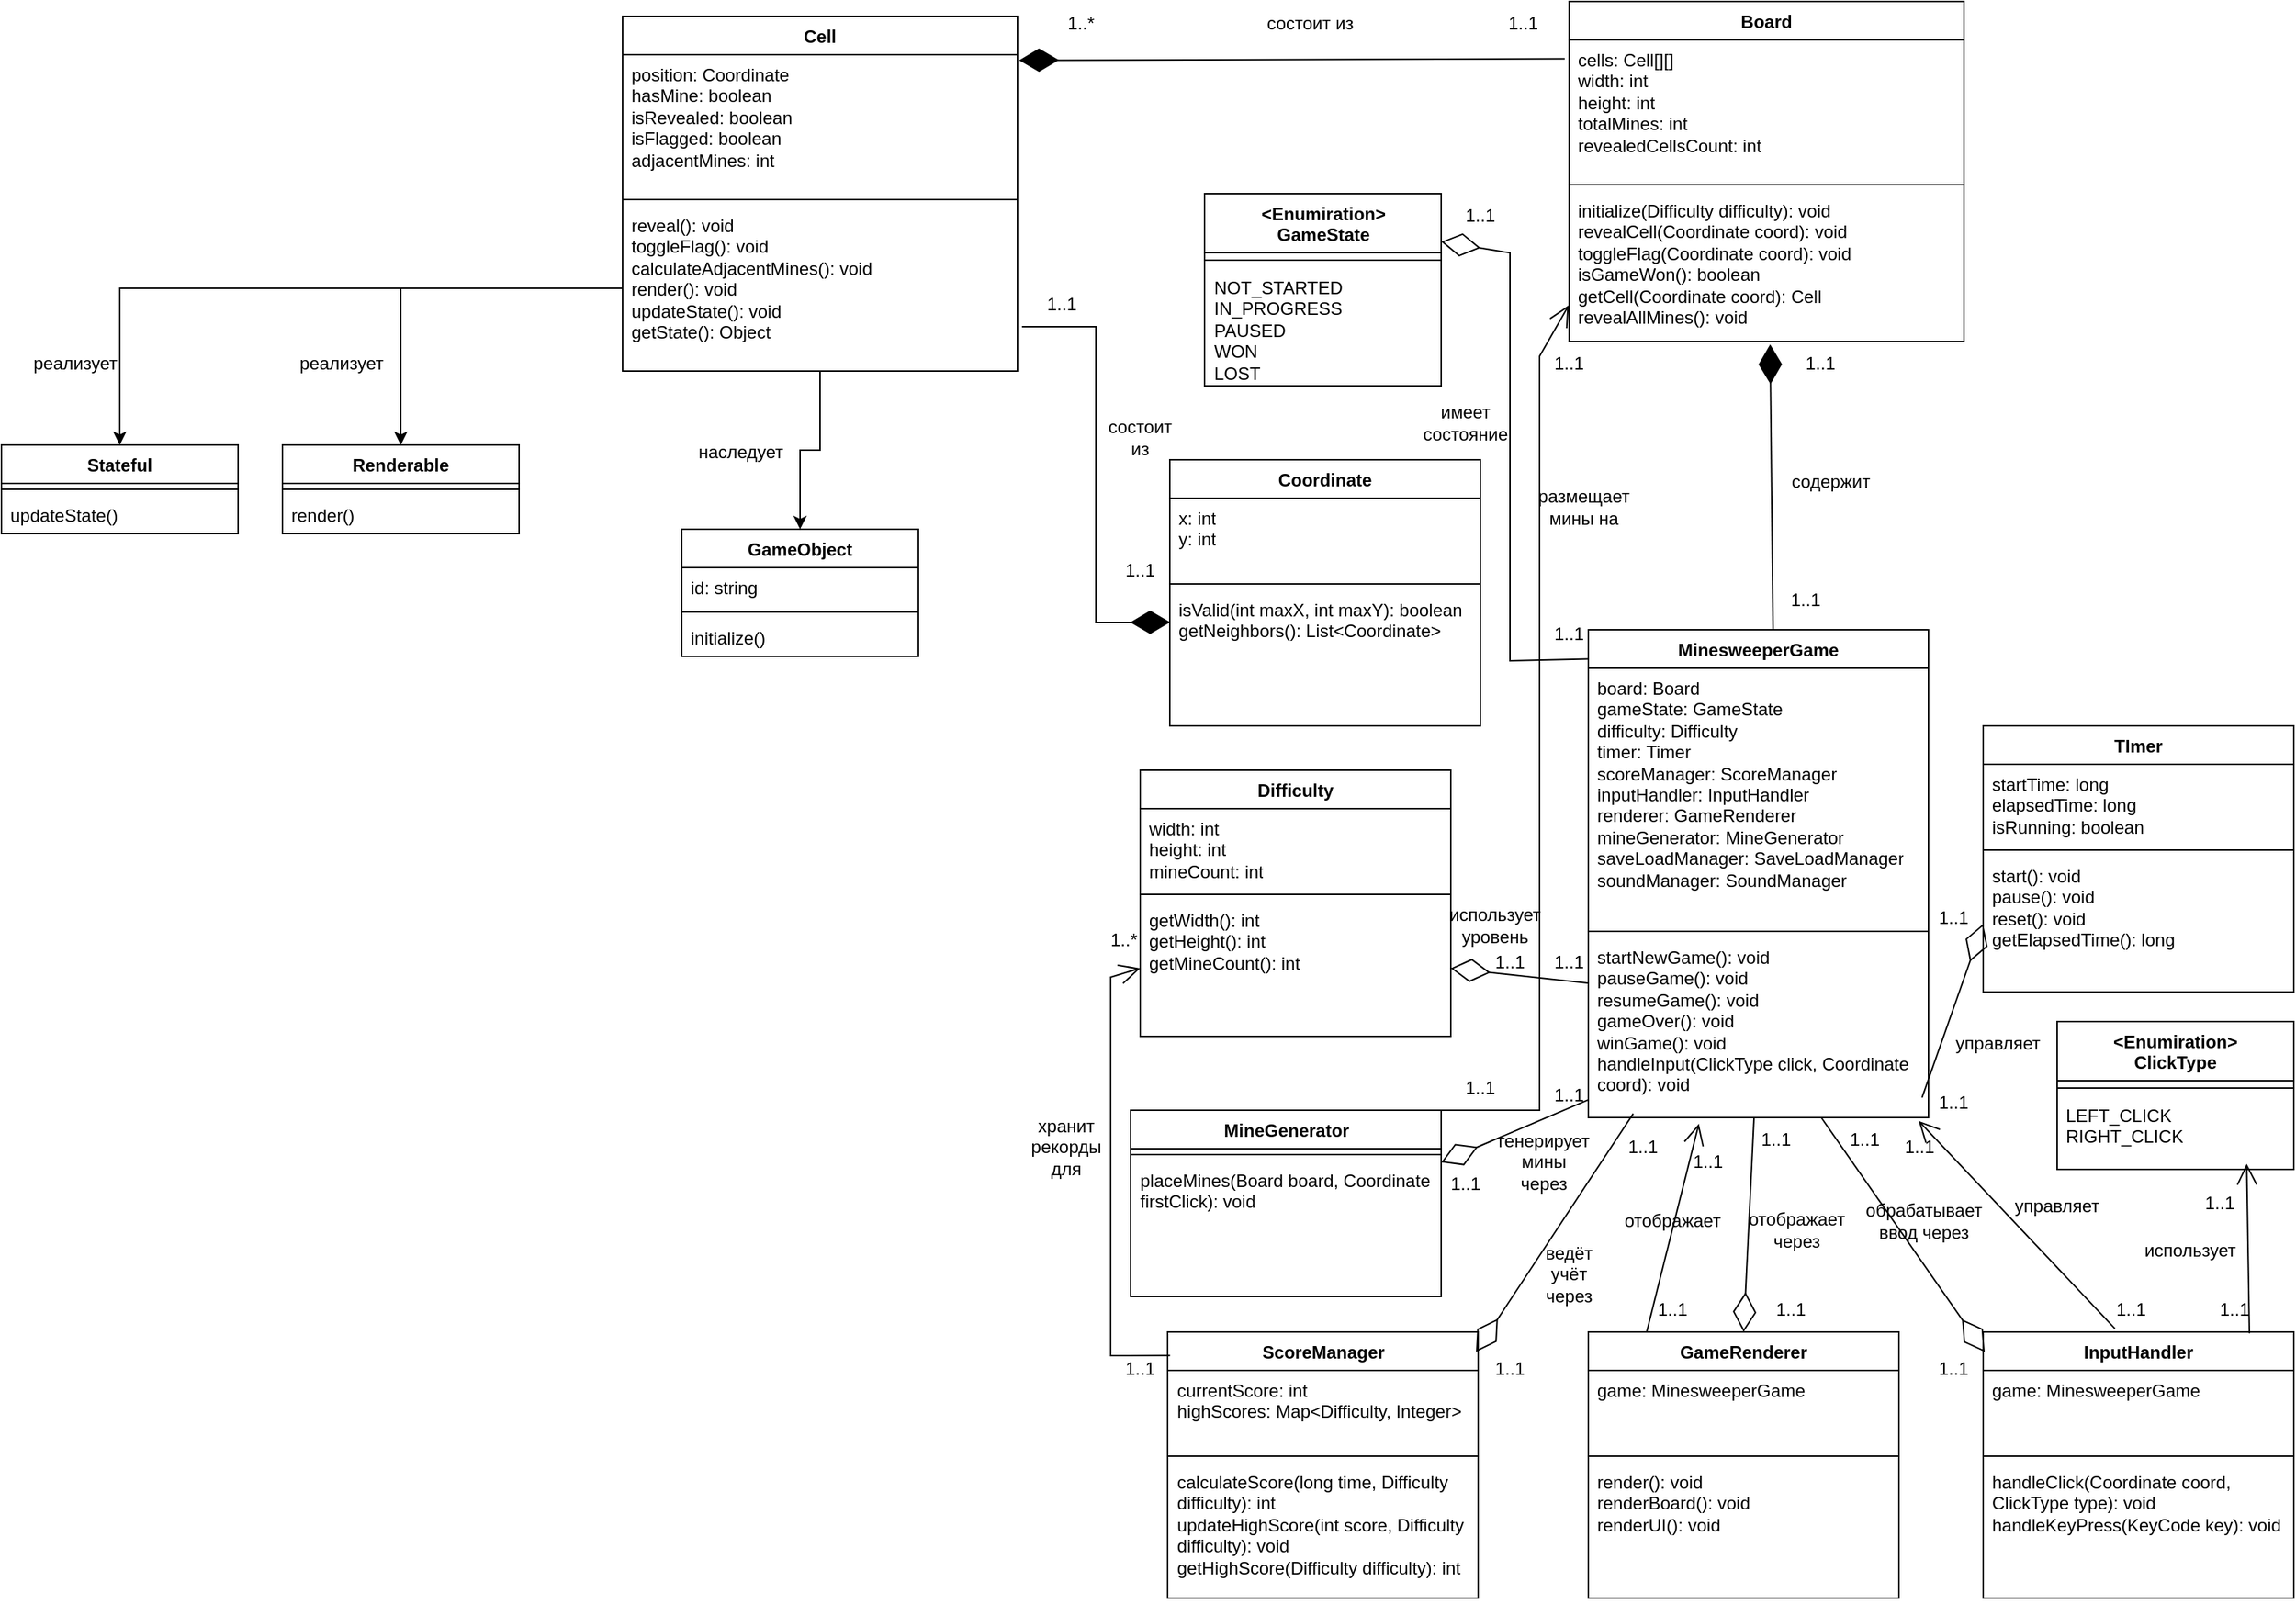 <mxfile version="28.2.7">
  <diagram id="COHPANtNdlDn_vuqjENO" name="Страница — 2">
    <mxGraphModel dx="1778" dy="1763" grid="1" gridSize="10" guides="1" tooltips="1" connect="1" arrows="1" fold="1" page="1" pageScale="1" pageWidth="827" pageHeight="1169" math="0" shadow="0">
      <root>
        <mxCell id="0" />
        <mxCell id="1" parent="0" />
        <mxCell id="9CV6OLS0KIFlwvHERPuS-5" value="MinesweeperGame" style="swimlane;fontStyle=1;align=center;verticalAlign=top;childLayout=stackLayout;horizontal=1;startSize=26;horizontalStack=0;resizeParent=1;resizeParentMax=0;resizeLast=0;collapsible=1;marginBottom=0;whiteSpace=wrap;html=1;" parent="1" vertex="1">
          <mxGeometry x="333" y="445" width="230" height="330" as="geometry" />
        </mxCell>
        <mxCell id="9CV6OLS0KIFlwvHERPuS-6" value="&lt;div&gt;board: Board&lt;/div&gt;&lt;div&gt;gameState: GameState&lt;/div&gt;&lt;div&gt;difficulty: Difficulty&lt;/div&gt;&lt;div&gt;timer: Timer&lt;/div&gt;&lt;div&gt;scoreManager: ScoreManager&lt;/div&gt;&lt;div&gt;&lt;span style=&quot;background-color: transparent; color: light-dark(rgb(0, 0, 0), rgb(255, 255, 255));&quot;&gt;inputHandler: InputHandler&lt;/span&gt;&lt;/div&gt;&lt;div&gt;renderer: GameRenderer&lt;/div&gt;&lt;div&gt;mineGenerator: MineGenerator&lt;/div&gt;&lt;div&gt;saveLoadManager: SaveLoadManager&lt;/div&gt;&lt;div&gt;soundManager: SoundManager&lt;br&gt;&lt;/div&gt;" style="text;strokeColor=none;fillColor=none;align=left;verticalAlign=top;spacingLeft=4;spacingRight=4;overflow=hidden;rotatable=0;points=[[0,0.5],[1,0.5]];portConstraint=eastwest;whiteSpace=wrap;html=1;" parent="9CV6OLS0KIFlwvHERPuS-5" vertex="1">
          <mxGeometry y="26" width="230" height="174" as="geometry" />
        </mxCell>
        <mxCell id="9CV6OLS0KIFlwvHERPuS-7" value="" style="line;strokeWidth=1;fillColor=none;align=left;verticalAlign=middle;spacingTop=-1;spacingLeft=3;spacingRight=3;rotatable=0;labelPosition=right;points=[];portConstraint=eastwest;strokeColor=inherit;" parent="9CV6OLS0KIFlwvHERPuS-5" vertex="1">
          <mxGeometry y="200" width="230" height="8" as="geometry" />
        </mxCell>
        <mxCell id="9CV6OLS0KIFlwvHERPuS-8" value="&lt;div&gt;startNewGame(): void&lt;/div&gt;&lt;div&gt;pauseGame(): void&lt;/div&gt;&lt;div&gt;resumeGame(): void&lt;/div&gt;&lt;div&gt;gameOver(): void&lt;/div&gt;&lt;div&gt;winGame(): void&lt;/div&gt;&lt;div&gt;handleInput(ClickType click, Coordinate coord): void&lt;/div&gt;" style="text;strokeColor=none;fillColor=none;align=left;verticalAlign=top;spacingLeft=4;spacingRight=4;overflow=hidden;rotatable=0;points=[[0,0.5],[1,0.5]];portConstraint=eastwest;whiteSpace=wrap;html=1;" parent="9CV6OLS0KIFlwvHERPuS-5" vertex="1">
          <mxGeometry y="208" width="230" height="122" as="geometry" />
        </mxCell>
        <mxCell id="9CV6OLS0KIFlwvHERPuS-13" value="Board" style="swimlane;fontStyle=1;align=center;verticalAlign=top;childLayout=stackLayout;horizontal=1;startSize=26;horizontalStack=0;resizeParent=1;resizeParentMax=0;resizeLast=0;collapsible=1;marginBottom=0;whiteSpace=wrap;html=1;" parent="1" vertex="1">
          <mxGeometry x="320" y="20" width="267" height="230" as="geometry" />
        </mxCell>
        <mxCell id="9CV6OLS0KIFlwvHERPuS-14" value="&lt;div&gt;&lt;div&gt;cells: Cell[][]&lt;/div&gt;&lt;div&gt;width: int&lt;/div&gt;&lt;div&gt;height: int&lt;/div&gt;&lt;div&gt;totalMines: int&lt;/div&gt;&lt;div&gt;revealedCellsCount: int&lt;/div&gt;&lt;/div&gt;" style="text;strokeColor=none;fillColor=none;align=left;verticalAlign=top;spacingLeft=4;spacingRight=4;overflow=hidden;rotatable=0;points=[[0,0.5],[1,0.5]];portConstraint=eastwest;whiteSpace=wrap;html=1;" parent="9CV6OLS0KIFlwvHERPuS-13" vertex="1">
          <mxGeometry y="26" width="267" height="94" as="geometry" />
        </mxCell>
        <mxCell id="9CV6OLS0KIFlwvHERPuS-15" value="" style="line;strokeWidth=1;fillColor=none;align=left;verticalAlign=middle;spacingTop=-1;spacingLeft=3;spacingRight=3;rotatable=0;labelPosition=right;points=[];portConstraint=eastwest;strokeColor=inherit;" parent="9CV6OLS0KIFlwvHERPuS-13" vertex="1">
          <mxGeometry y="120" width="267" height="8" as="geometry" />
        </mxCell>
        <mxCell id="9CV6OLS0KIFlwvHERPuS-16" value="&lt;div&gt;initialize(Difficulty difficulty): void&lt;/div&gt;&lt;div&gt;revealCell(Coordinate coord): void&lt;/div&gt;&lt;div&gt;toggleFlag(Coordinate coord): void&lt;/div&gt;&lt;div&gt;isGameWon(): boolean&lt;/div&gt;&lt;div&gt;getCell(Coordinate coord): Cell&lt;/div&gt;&lt;div&gt;revealAllMines(): void&lt;/div&gt;" style="text;strokeColor=none;fillColor=none;align=left;verticalAlign=top;spacingLeft=4;spacingRight=4;overflow=hidden;rotatable=0;points=[[0,0.5],[1,0.5]];portConstraint=eastwest;whiteSpace=wrap;html=1;" parent="9CV6OLS0KIFlwvHERPuS-13" vertex="1">
          <mxGeometry y="128" width="267" height="102" as="geometry" />
        </mxCell>
        <mxCell id="GqcTUa_5dcUlX0jAunxQ-15" style="edgeStyle=orthogonalEdgeStyle;rounded=0;orthogonalLoop=1;jettySize=auto;html=1;entryX=0.5;entryY=0;entryDx=0;entryDy=0;" edge="1" parent="1" source="9CV6OLS0KIFlwvHERPuS-17" target="9CV6OLS0KIFlwvHERPuS-53">
          <mxGeometry relative="1" as="geometry" />
        </mxCell>
        <mxCell id="9CV6OLS0KIFlwvHERPuS-17" value="Cell" style="swimlane;fontStyle=1;align=center;verticalAlign=top;childLayout=stackLayout;horizontal=1;startSize=26;horizontalStack=0;resizeParent=1;resizeParentMax=0;resizeLast=0;collapsible=1;marginBottom=0;whiteSpace=wrap;html=1;" parent="1" vertex="1">
          <mxGeometry x="-320" y="30" width="267" height="240" as="geometry" />
        </mxCell>
        <mxCell id="9CV6OLS0KIFlwvHERPuS-18" value="&lt;div&gt;position: Coordinate&lt;/div&gt;&lt;div&gt;hasMine: boolean&lt;/div&gt;&lt;div&gt;isRevealed: boolean&lt;/div&gt;&lt;div&gt;isFlagged: boolean&lt;/div&gt;&lt;div&gt;adjacentMines: int&lt;/div&gt;" style="text;strokeColor=none;fillColor=none;align=left;verticalAlign=top;spacingLeft=4;spacingRight=4;overflow=hidden;rotatable=0;points=[[0,0.5],[1,0.5]];portConstraint=eastwest;whiteSpace=wrap;html=1;" parent="9CV6OLS0KIFlwvHERPuS-17" vertex="1">
          <mxGeometry y="26" width="267" height="94" as="geometry" />
        </mxCell>
        <mxCell id="9CV6OLS0KIFlwvHERPuS-19" value="" style="line;strokeWidth=1;fillColor=none;align=left;verticalAlign=middle;spacingTop=-1;spacingLeft=3;spacingRight=3;rotatable=0;labelPosition=right;points=[];portConstraint=eastwest;strokeColor=inherit;" parent="9CV6OLS0KIFlwvHERPuS-17" vertex="1">
          <mxGeometry y="120" width="267" height="8" as="geometry" />
        </mxCell>
        <mxCell id="9CV6OLS0KIFlwvHERPuS-20" value="&lt;div&gt;reveal(): void&lt;/div&gt;&lt;div&gt;toggleFlag(): void&lt;/div&gt;&lt;div&gt;calculateAdjacentMines(): void&lt;/div&gt;&lt;div&gt;render(): void&lt;/div&gt;&lt;div&gt;updateState(): void&lt;/div&gt;&lt;div&gt;getState(): Object&lt;/div&gt;" style="text;strokeColor=none;fillColor=none;align=left;verticalAlign=top;spacingLeft=4;spacingRight=4;overflow=hidden;rotatable=0;points=[[0,0.5],[1,0.5]];portConstraint=eastwest;whiteSpace=wrap;html=1;" parent="9CV6OLS0KIFlwvHERPuS-17" vertex="1">
          <mxGeometry y="128" width="267" height="112" as="geometry" />
        </mxCell>
        <mxCell id="9CV6OLS0KIFlwvHERPuS-21" value="Coordinate" style="swimlane;fontStyle=1;align=center;verticalAlign=top;childLayout=stackLayout;horizontal=1;startSize=26;horizontalStack=0;resizeParent=1;resizeParentMax=0;resizeLast=0;collapsible=1;marginBottom=0;whiteSpace=wrap;html=1;" parent="1" vertex="1">
          <mxGeometry x="50" y="330" width="210" height="180" as="geometry" />
        </mxCell>
        <mxCell id="9CV6OLS0KIFlwvHERPuS-22" value="&lt;div&gt;x: int&lt;/div&gt;&lt;div&gt;y: int&lt;/div&gt;" style="text;strokeColor=none;fillColor=none;align=left;verticalAlign=top;spacingLeft=4;spacingRight=4;overflow=hidden;rotatable=0;points=[[0,0.5],[1,0.5]];portConstraint=eastwest;whiteSpace=wrap;html=1;" parent="9CV6OLS0KIFlwvHERPuS-21" vertex="1">
          <mxGeometry y="26" width="210" height="54" as="geometry" />
        </mxCell>
        <mxCell id="9CV6OLS0KIFlwvHERPuS-23" value="" style="line;strokeWidth=1;fillColor=none;align=left;verticalAlign=middle;spacingTop=-1;spacingLeft=3;spacingRight=3;rotatable=0;labelPosition=right;points=[];portConstraint=eastwest;strokeColor=inherit;" parent="9CV6OLS0KIFlwvHERPuS-21" vertex="1">
          <mxGeometry y="80" width="210" height="8" as="geometry" />
        </mxCell>
        <mxCell id="9CV6OLS0KIFlwvHERPuS-24" value="&lt;div&gt;isValid(int maxX, int maxY): boolean&lt;/div&gt;&lt;div&gt;getNeighbors(): List&amp;lt;Coordinate&amp;gt;&lt;/div&gt;" style="text;strokeColor=none;fillColor=none;align=left;verticalAlign=top;spacingLeft=4;spacingRight=4;overflow=hidden;rotatable=0;points=[[0,0.5],[1,0.5]];portConstraint=eastwest;whiteSpace=wrap;html=1;" parent="9CV6OLS0KIFlwvHERPuS-21" vertex="1">
          <mxGeometry y="88" width="210" height="92" as="geometry" />
        </mxCell>
        <mxCell id="9CV6OLS0KIFlwvHERPuS-25" value="Difficulty" style="swimlane;fontStyle=1;align=center;verticalAlign=top;childLayout=stackLayout;horizontal=1;startSize=26;horizontalStack=0;resizeParent=1;resizeParentMax=0;resizeLast=0;collapsible=1;marginBottom=0;whiteSpace=wrap;html=1;" parent="1" vertex="1">
          <mxGeometry x="30" y="540" width="210" height="180" as="geometry" />
        </mxCell>
        <mxCell id="9CV6OLS0KIFlwvHERPuS-26" value="&lt;div&gt;width: int&lt;/div&gt;&lt;div&gt;height: int&lt;/div&gt;&lt;div&gt;mineCount: int&lt;/div&gt;" style="text;strokeColor=none;fillColor=none;align=left;verticalAlign=top;spacingLeft=4;spacingRight=4;overflow=hidden;rotatable=0;points=[[0,0.5],[1,0.5]];portConstraint=eastwest;whiteSpace=wrap;html=1;" parent="9CV6OLS0KIFlwvHERPuS-25" vertex="1">
          <mxGeometry y="26" width="210" height="54" as="geometry" />
        </mxCell>
        <mxCell id="9CV6OLS0KIFlwvHERPuS-27" value="" style="line;strokeWidth=1;fillColor=none;align=left;verticalAlign=middle;spacingTop=-1;spacingLeft=3;spacingRight=3;rotatable=0;labelPosition=right;points=[];portConstraint=eastwest;strokeColor=inherit;" parent="9CV6OLS0KIFlwvHERPuS-25" vertex="1">
          <mxGeometry y="80" width="210" height="8" as="geometry" />
        </mxCell>
        <mxCell id="9CV6OLS0KIFlwvHERPuS-28" value="&lt;div&gt;getWidth(): int&lt;/div&gt;&lt;div&gt;getHeight(): int&lt;/div&gt;&lt;div&gt;getMineCount(): int&lt;/div&gt;" style="text;strokeColor=none;fillColor=none;align=left;verticalAlign=top;spacingLeft=4;spacingRight=4;overflow=hidden;rotatable=0;points=[[0,0.5],[1,0.5]];portConstraint=eastwest;whiteSpace=wrap;html=1;" parent="9CV6OLS0KIFlwvHERPuS-25" vertex="1">
          <mxGeometry y="88" width="210" height="92" as="geometry" />
        </mxCell>
        <mxCell id="9CV6OLS0KIFlwvHERPuS-29" value="MineGenerator" style="swimlane;fontStyle=1;align=center;verticalAlign=top;childLayout=stackLayout;horizontal=1;startSize=26;horizontalStack=0;resizeParent=1;resizeParentMax=0;resizeLast=0;collapsible=1;marginBottom=0;whiteSpace=wrap;html=1;" parent="1" vertex="1">
          <mxGeometry x="23.5" y="770" width="210" height="126" as="geometry" />
        </mxCell>
        <mxCell id="9CV6OLS0KIFlwvHERPuS-31" value="" style="line;strokeWidth=1;fillColor=none;align=left;verticalAlign=middle;spacingTop=-1;spacingLeft=3;spacingRight=3;rotatable=0;labelPosition=right;points=[];portConstraint=eastwest;strokeColor=inherit;" parent="9CV6OLS0KIFlwvHERPuS-29" vertex="1">
          <mxGeometry y="26" width="210" height="8" as="geometry" />
        </mxCell>
        <mxCell id="9CV6OLS0KIFlwvHERPuS-32" value="placeMines(Board board, Coordinate firstClick): void" style="text;strokeColor=none;fillColor=none;align=left;verticalAlign=top;spacingLeft=4;spacingRight=4;overflow=hidden;rotatable=0;points=[[0,0.5],[1,0.5]];portConstraint=eastwest;whiteSpace=wrap;html=1;" parent="9CV6OLS0KIFlwvHERPuS-29" vertex="1">
          <mxGeometry y="34" width="210" height="92" as="geometry" />
        </mxCell>
        <mxCell id="9CV6OLS0KIFlwvHERPuS-33" value="ScoreManager" style="swimlane;fontStyle=1;align=center;verticalAlign=top;childLayout=stackLayout;horizontal=1;startSize=26;horizontalStack=0;resizeParent=1;resizeParentMax=0;resizeLast=0;collapsible=1;marginBottom=0;whiteSpace=wrap;html=1;" parent="1" vertex="1">
          <mxGeometry x="48.5" y="920" width="210" height="180" as="geometry" />
        </mxCell>
        <mxCell id="9CV6OLS0KIFlwvHERPuS-34" value="&lt;div&gt;currentScore: int&lt;/div&gt;&lt;div&gt;highScores: Map&amp;lt;Difficulty, Integer&amp;gt;&lt;/div&gt;" style="text;strokeColor=none;fillColor=none;align=left;verticalAlign=top;spacingLeft=4;spacingRight=4;overflow=hidden;rotatable=0;points=[[0,0.5],[1,0.5]];portConstraint=eastwest;whiteSpace=wrap;html=1;" parent="9CV6OLS0KIFlwvHERPuS-33" vertex="1">
          <mxGeometry y="26" width="210" height="54" as="geometry" />
        </mxCell>
        <mxCell id="9CV6OLS0KIFlwvHERPuS-35" value="" style="line;strokeWidth=1;fillColor=none;align=left;verticalAlign=middle;spacingTop=-1;spacingLeft=3;spacingRight=3;rotatable=0;labelPosition=right;points=[];portConstraint=eastwest;strokeColor=inherit;" parent="9CV6OLS0KIFlwvHERPuS-33" vertex="1">
          <mxGeometry y="80" width="210" height="8" as="geometry" />
        </mxCell>
        <mxCell id="9CV6OLS0KIFlwvHERPuS-36" value="&lt;div&gt;calculateScore(long time, Difficulty difficulty): int&lt;/div&gt;&lt;div&gt;updateHighScore(int score, Difficulty difficulty): void&lt;/div&gt;&lt;div&gt;getHighScore(Difficulty difficulty): int&lt;/div&gt;" style="text;strokeColor=none;fillColor=none;align=left;verticalAlign=top;spacingLeft=4;spacingRight=4;overflow=hidden;rotatable=0;points=[[0,0.5],[1,0.5]];portConstraint=eastwest;whiteSpace=wrap;html=1;" parent="9CV6OLS0KIFlwvHERPuS-33" vertex="1">
          <mxGeometry y="88" width="210" height="92" as="geometry" />
        </mxCell>
        <mxCell id="9CV6OLS0KIFlwvHERPuS-37" value="GameRenderer" style="swimlane;fontStyle=1;align=center;verticalAlign=top;childLayout=stackLayout;horizontal=1;startSize=26;horizontalStack=0;resizeParent=1;resizeParentMax=0;resizeLast=0;collapsible=1;marginBottom=0;whiteSpace=wrap;html=1;" parent="1" vertex="1">
          <mxGeometry x="333" y="920" width="210" height="180" as="geometry" />
        </mxCell>
        <mxCell id="9CV6OLS0KIFlwvHERPuS-38" value="game: MinesweeperGame" style="text;strokeColor=none;fillColor=none;align=left;verticalAlign=top;spacingLeft=4;spacingRight=4;overflow=hidden;rotatable=0;points=[[0,0.5],[1,0.5]];portConstraint=eastwest;whiteSpace=wrap;html=1;" parent="9CV6OLS0KIFlwvHERPuS-37" vertex="1">
          <mxGeometry y="26" width="210" height="54" as="geometry" />
        </mxCell>
        <mxCell id="9CV6OLS0KIFlwvHERPuS-39" value="" style="line;strokeWidth=1;fillColor=none;align=left;verticalAlign=middle;spacingTop=-1;spacingLeft=3;spacingRight=3;rotatable=0;labelPosition=right;points=[];portConstraint=eastwest;strokeColor=inherit;" parent="9CV6OLS0KIFlwvHERPuS-37" vertex="1">
          <mxGeometry y="80" width="210" height="8" as="geometry" />
        </mxCell>
        <mxCell id="9CV6OLS0KIFlwvHERPuS-40" value="&lt;div&gt;render(): void&lt;/div&gt;&lt;div&gt;renderBoard(): void&lt;/div&gt;&lt;div&gt;renderUI(): void&lt;/div&gt;" style="text;strokeColor=none;fillColor=none;align=left;verticalAlign=top;spacingLeft=4;spacingRight=4;overflow=hidden;rotatable=0;points=[[0,0.5],[1,0.5]];portConstraint=eastwest;whiteSpace=wrap;html=1;" parent="9CV6OLS0KIFlwvHERPuS-37" vertex="1">
          <mxGeometry y="88" width="210" height="92" as="geometry" />
        </mxCell>
        <mxCell id="9CV6OLS0KIFlwvHERPuS-41" value="InputHandler" style="swimlane;fontStyle=1;align=center;verticalAlign=top;childLayout=stackLayout;horizontal=1;startSize=26;horizontalStack=0;resizeParent=1;resizeParentMax=0;resizeLast=0;collapsible=1;marginBottom=0;whiteSpace=wrap;html=1;" parent="1" vertex="1">
          <mxGeometry x="600" y="920" width="210" height="180" as="geometry" />
        </mxCell>
        <mxCell id="9CV6OLS0KIFlwvHERPuS-42" value="game: MinesweeperGame" style="text;strokeColor=none;fillColor=none;align=left;verticalAlign=top;spacingLeft=4;spacingRight=4;overflow=hidden;rotatable=0;points=[[0,0.5],[1,0.5]];portConstraint=eastwest;whiteSpace=wrap;html=1;" parent="9CV6OLS0KIFlwvHERPuS-41" vertex="1">
          <mxGeometry y="26" width="210" height="54" as="geometry" />
        </mxCell>
        <mxCell id="9CV6OLS0KIFlwvHERPuS-43" value="" style="line;strokeWidth=1;fillColor=none;align=left;verticalAlign=middle;spacingTop=-1;spacingLeft=3;spacingRight=3;rotatable=0;labelPosition=right;points=[];portConstraint=eastwest;strokeColor=inherit;" parent="9CV6OLS0KIFlwvHERPuS-41" vertex="1">
          <mxGeometry y="80" width="210" height="8" as="geometry" />
        </mxCell>
        <mxCell id="9CV6OLS0KIFlwvHERPuS-44" value="&lt;div&gt;handleClick(Coordinate coord, ClickType type): void&lt;/div&gt;&lt;div&gt;handleKeyPress(KeyCode key): void&lt;/div&gt;" style="text;strokeColor=none;fillColor=none;align=left;verticalAlign=top;spacingLeft=4;spacingRight=4;overflow=hidden;rotatable=0;points=[[0,0.5],[1,0.5]];portConstraint=eastwest;whiteSpace=wrap;html=1;" parent="9CV6OLS0KIFlwvHERPuS-41" vertex="1">
          <mxGeometry y="88" width="210" height="92" as="geometry" />
        </mxCell>
        <mxCell id="9CV6OLS0KIFlwvHERPuS-45" value="TImer" style="swimlane;fontStyle=1;align=center;verticalAlign=top;childLayout=stackLayout;horizontal=1;startSize=26;horizontalStack=0;resizeParent=1;resizeParentMax=0;resizeLast=0;collapsible=1;marginBottom=0;whiteSpace=wrap;html=1;" parent="1" vertex="1">
          <mxGeometry x="600" y="510" width="210" height="180" as="geometry" />
        </mxCell>
        <mxCell id="9CV6OLS0KIFlwvHERPuS-46" value="&lt;div&gt;startTime: long&lt;/div&gt;&lt;div&gt;elapsedTime: long&lt;/div&gt;&lt;div&gt;isRunning: boolean&lt;/div&gt;" style="text;strokeColor=none;fillColor=none;align=left;verticalAlign=top;spacingLeft=4;spacingRight=4;overflow=hidden;rotatable=0;points=[[0,0.5],[1,0.5]];portConstraint=eastwest;whiteSpace=wrap;html=1;" parent="9CV6OLS0KIFlwvHERPuS-45" vertex="1">
          <mxGeometry y="26" width="210" height="54" as="geometry" />
        </mxCell>
        <mxCell id="9CV6OLS0KIFlwvHERPuS-47" value="" style="line;strokeWidth=1;fillColor=none;align=left;verticalAlign=middle;spacingTop=-1;spacingLeft=3;spacingRight=3;rotatable=0;labelPosition=right;points=[];portConstraint=eastwest;strokeColor=inherit;" parent="9CV6OLS0KIFlwvHERPuS-45" vertex="1">
          <mxGeometry y="80" width="210" height="8" as="geometry" />
        </mxCell>
        <mxCell id="9CV6OLS0KIFlwvHERPuS-48" value="&lt;div&gt;start(): void&lt;/div&gt;&lt;div&gt;pause(): void&lt;/div&gt;&lt;div&gt;reset(): void&lt;/div&gt;&lt;div&gt;getElapsedTime(): long&lt;/div&gt;" style="text;strokeColor=none;fillColor=none;align=left;verticalAlign=top;spacingLeft=4;spacingRight=4;overflow=hidden;rotatable=0;points=[[0,0.5],[1,0.5]];portConstraint=eastwest;whiteSpace=wrap;html=1;" parent="9CV6OLS0KIFlwvHERPuS-45" vertex="1">
          <mxGeometry y="88" width="210" height="92" as="geometry" />
        </mxCell>
        <mxCell id="9CV6OLS0KIFlwvHERPuS-53" value="GameObject" style="swimlane;fontStyle=1;align=center;verticalAlign=top;childLayout=stackLayout;horizontal=1;startSize=26;horizontalStack=0;resizeParent=1;resizeParentMax=0;resizeLast=0;collapsible=1;marginBottom=0;whiteSpace=wrap;html=1;" parent="1" vertex="1">
          <mxGeometry x="-280" y="377" width="160" height="86" as="geometry" />
        </mxCell>
        <mxCell id="9CV6OLS0KIFlwvHERPuS-54" value="id: string" style="text;strokeColor=none;fillColor=none;align=left;verticalAlign=top;spacingLeft=4;spacingRight=4;overflow=hidden;rotatable=0;points=[[0,0.5],[1,0.5]];portConstraint=eastwest;whiteSpace=wrap;html=1;" parent="9CV6OLS0KIFlwvHERPuS-53" vertex="1">
          <mxGeometry y="26" width="160" height="26" as="geometry" />
        </mxCell>
        <mxCell id="9CV6OLS0KIFlwvHERPuS-55" value="" style="line;strokeWidth=1;fillColor=none;align=left;verticalAlign=middle;spacingTop=-1;spacingLeft=3;spacingRight=3;rotatable=0;labelPosition=right;points=[];portConstraint=eastwest;strokeColor=inherit;" parent="9CV6OLS0KIFlwvHERPuS-53" vertex="1">
          <mxGeometry y="52" width="160" height="8" as="geometry" />
        </mxCell>
        <mxCell id="9CV6OLS0KIFlwvHERPuS-56" value="initialize()" style="text;strokeColor=none;fillColor=none;align=left;verticalAlign=top;spacingLeft=4;spacingRight=4;overflow=hidden;rotatable=0;points=[[0,0.5],[1,0.5]];portConstraint=eastwest;whiteSpace=wrap;html=1;" parent="9CV6OLS0KIFlwvHERPuS-53" vertex="1">
          <mxGeometry y="60" width="160" height="26" as="geometry" />
        </mxCell>
        <mxCell id="9CV6OLS0KIFlwvHERPuS-57" value="Renderable" style="swimlane;fontStyle=1;align=center;verticalAlign=top;childLayout=stackLayout;horizontal=1;startSize=26;horizontalStack=0;resizeParent=1;resizeParentMax=0;resizeLast=0;collapsible=1;marginBottom=0;whiteSpace=wrap;html=1;" parent="1" vertex="1">
          <mxGeometry x="-550" y="320" width="160" height="60" as="geometry" />
        </mxCell>
        <mxCell id="9CV6OLS0KIFlwvHERPuS-59" value="" style="line;strokeWidth=1;fillColor=none;align=left;verticalAlign=middle;spacingTop=-1;spacingLeft=3;spacingRight=3;rotatable=0;labelPosition=right;points=[];portConstraint=eastwest;strokeColor=inherit;" parent="9CV6OLS0KIFlwvHERPuS-57" vertex="1">
          <mxGeometry y="26" width="160" height="8" as="geometry" />
        </mxCell>
        <mxCell id="9CV6OLS0KIFlwvHERPuS-60" value="render()" style="text;strokeColor=none;fillColor=none;align=left;verticalAlign=top;spacingLeft=4;spacingRight=4;overflow=hidden;rotatable=0;points=[[0,0.5],[1,0.5]];portConstraint=eastwest;whiteSpace=wrap;html=1;" parent="9CV6OLS0KIFlwvHERPuS-57" vertex="1">
          <mxGeometry y="34" width="160" height="26" as="geometry" />
        </mxCell>
        <mxCell id="9CV6OLS0KIFlwvHERPuS-61" value="Stateful" style="swimlane;fontStyle=1;align=center;verticalAlign=top;childLayout=stackLayout;horizontal=1;startSize=26;horizontalStack=0;resizeParent=1;resizeParentMax=0;resizeLast=0;collapsible=1;marginBottom=0;whiteSpace=wrap;html=1;" parent="1" vertex="1">
          <mxGeometry x="-740" y="320" width="160" height="60" as="geometry" />
        </mxCell>
        <mxCell id="9CV6OLS0KIFlwvHERPuS-62" value="" style="line;strokeWidth=1;fillColor=none;align=left;verticalAlign=middle;spacingTop=-1;spacingLeft=3;spacingRight=3;rotatable=0;labelPosition=right;points=[];portConstraint=eastwest;strokeColor=inherit;" parent="9CV6OLS0KIFlwvHERPuS-61" vertex="1">
          <mxGeometry y="26" width="160" height="8" as="geometry" />
        </mxCell>
        <mxCell id="9CV6OLS0KIFlwvHERPuS-63" value="updateState()" style="text;strokeColor=none;fillColor=none;align=left;verticalAlign=top;spacingLeft=4;spacingRight=4;overflow=hidden;rotatable=0;points=[[0,0.5],[1,0.5]];portConstraint=eastwest;whiteSpace=wrap;html=1;" parent="9CV6OLS0KIFlwvHERPuS-61" vertex="1">
          <mxGeometry y="34" width="160" height="26" as="geometry" />
        </mxCell>
        <mxCell id="9CV6OLS0KIFlwvHERPuS-65" value="&amp;lt;Enumiration&amp;gt;&lt;div&gt;GameState&lt;/div&gt;" style="swimlane;fontStyle=1;align=center;verticalAlign=top;childLayout=stackLayout;horizontal=1;startSize=40;horizontalStack=0;resizeParent=1;resizeParentMax=0;resizeLast=0;collapsible=1;marginBottom=0;whiteSpace=wrap;html=1;" parent="1" vertex="1">
          <mxGeometry x="73.5" y="150" width="160" height="130" as="geometry" />
        </mxCell>
        <mxCell id="9CV6OLS0KIFlwvHERPuS-66" value="" style="line;strokeWidth=1;fillColor=none;align=left;verticalAlign=middle;spacingTop=-1;spacingLeft=3;spacingRight=3;rotatable=0;labelPosition=right;points=[];portConstraint=eastwest;strokeColor=inherit;" parent="9CV6OLS0KIFlwvHERPuS-65" vertex="1">
          <mxGeometry y="40" width="160" height="10" as="geometry" />
        </mxCell>
        <mxCell id="9CV6OLS0KIFlwvHERPuS-67" value="NOT_STARTED&lt;div&gt;IN_PROGRESS&lt;/div&gt;&lt;div&gt;PAUSED&lt;/div&gt;&lt;div&gt;WON&lt;/div&gt;&lt;div&gt;LOST&lt;/div&gt;" style="text;strokeColor=none;fillColor=none;align=left;verticalAlign=top;spacingLeft=4;spacingRight=4;overflow=hidden;rotatable=0;points=[[0,0.5],[1,0.5]];portConstraint=eastwest;whiteSpace=wrap;html=1;" parent="9CV6OLS0KIFlwvHERPuS-65" vertex="1">
          <mxGeometry y="50" width="160" height="80" as="geometry" />
        </mxCell>
        <mxCell id="9CV6OLS0KIFlwvHERPuS-72" value="&amp;lt;Enumiration&amp;gt;&lt;div&gt;ClickType&lt;/div&gt;" style="swimlane;fontStyle=1;align=center;verticalAlign=top;childLayout=stackLayout;horizontal=1;startSize=40;horizontalStack=0;resizeParent=1;resizeParentMax=0;resizeLast=0;collapsible=1;marginBottom=0;whiteSpace=wrap;html=1;" parent="1" vertex="1">
          <mxGeometry x="650" y="710" width="160" height="100" as="geometry" />
        </mxCell>
        <mxCell id="9CV6OLS0KIFlwvHERPuS-73" value="" style="line;strokeWidth=1;fillColor=none;align=left;verticalAlign=middle;spacingTop=-1;spacingLeft=3;spacingRight=3;rotatable=0;labelPosition=right;points=[];portConstraint=eastwest;strokeColor=inherit;" parent="9CV6OLS0KIFlwvHERPuS-72" vertex="1">
          <mxGeometry y="40" width="160" height="10" as="geometry" />
        </mxCell>
        <mxCell id="9CV6OLS0KIFlwvHERPuS-74" value="LEFT_CLICK&lt;div&gt;RIGHT_CLICK&lt;/div&gt;" style="text;strokeColor=none;fillColor=none;align=left;verticalAlign=top;spacingLeft=4;spacingRight=4;overflow=hidden;rotatable=0;points=[[0,0.5],[1,0.5]];portConstraint=eastwest;whiteSpace=wrap;html=1;" parent="9CV6OLS0KIFlwvHERPuS-72" vertex="1">
          <mxGeometry y="50" width="160" height="50" as="geometry" />
        </mxCell>
        <mxCell id="GqcTUa_5dcUlX0jAunxQ-1" value="" style="endArrow=diamondThin;endFill=1;endSize=24;html=1;rounded=0;entryX=0.509;entryY=1.019;entryDx=0;entryDy=0;entryPerimeter=0;exitX=0.543;exitY=-0.001;exitDx=0;exitDy=0;exitPerimeter=0;" edge="1" parent="1" source="9CV6OLS0KIFlwvHERPuS-5" target="9CV6OLS0KIFlwvHERPuS-16">
          <mxGeometry width="160" relative="1" as="geometry">
            <mxPoint x="383" y="378" as="sourcePoint" />
            <mxPoint x="543" y="378" as="targetPoint" />
          </mxGeometry>
        </mxCell>
        <mxCell id="GqcTUa_5dcUlX0jAunxQ-2" value="" style="endArrow=diamondThin;endFill=1;endSize=24;html=1;rounded=0;exitX=-0.011;exitY=0.136;exitDx=0;exitDy=0;exitPerimeter=0;entryX=1.004;entryY=0.04;entryDx=0;entryDy=0;entryPerimeter=0;" edge="1" parent="1" source="9CV6OLS0KIFlwvHERPuS-14" target="9CV6OLS0KIFlwvHERPuS-18">
          <mxGeometry width="160" relative="1" as="geometry">
            <mxPoint x="60" y="50" as="sourcePoint" />
            <mxPoint x="220" y="50" as="targetPoint" />
          </mxGeometry>
        </mxCell>
        <mxCell id="GqcTUa_5dcUlX0jAunxQ-3" value="" style="endArrow=diamondThin;endFill=1;endSize=24;html=1;rounded=0;entryX=0.001;entryY=0.238;entryDx=0;entryDy=0;entryPerimeter=0;" edge="1" parent="1" target="9CV6OLS0KIFlwvHERPuS-24">
          <mxGeometry width="160" relative="1" as="geometry">
            <mxPoint x="-50" y="240" as="sourcePoint" />
            <mxPoint x="110" y="240" as="targetPoint" />
            <Array as="points">
              <mxPoint y="240" />
              <mxPoint y="440" />
            </Array>
          </mxGeometry>
        </mxCell>
        <mxCell id="GqcTUa_5dcUlX0jAunxQ-4" value="" style="endArrow=diamondThin;endFill=0;endSize=24;html=1;rounded=0;exitX=0.002;exitY=0.06;exitDx=0;exitDy=0;exitPerimeter=0;entryX=1;entryY=0.25;entryDx=0;entryDy=0;" edge="1" parent="1" source="9CV6OLS0KIFlwvHERPuS-5" target="9CV6OLS0KIFlwvHERPuS-65">
          <mxGeometry width="160" relative="1" as="geometry">
            <mxPoint x="290" y="380" as="sourcePoint" />
            <mxPoint x="261.65" y="190.76" as="targetPoint" />
            <Array as="points">
              <mxPoint x="280" y="466" />
              <mxPoint x="280" y="190" />
            </Array>
          </mxGeometry>
        </mxCell>
        <mxCell id="GqcTUa_5dcUlX0jAunxQ-5" value="" style="endArrow=diamondThin;endFill=0;endSize=24;html=1;rounded=0;entryX=1;entryY=0.5;entryDx=0;entryDy=0;exitX=-0.002;exitY=0.254;exitDx=0;exitDy=0;exitPerimeter=0;" edge="1" parent="1" source="9CV6OLS0KIFlwvHERPuS-8" target="9CV6OLS0KIFlwvHERPuS-28">
          <mxGeometry width="160" relative="1" as="geometry">
            <mxPoint x="300" y="700" as="sourcePoint" />
            <mxPoint x="460" y="700" as="targetPoint" />
          </mxGeometry>
        </mxCell>
        <mxCell id="GqcTUa_5dcUlX0jAunxQ-6" value="" style="endArrow=diamondThin;endFill=0;endSize=24;html=1;rounded=0;" edge="1" parent="1" source="9CV6OLS0KIFlwvHERPuS-8" target="9CV6OLS0KIFlwvHERPuS-32">
          <mxGeometry width="160" relative="1" as="geometry">
            <mxPoint x="320" y="880" as="sourcePoint" />
            <mxPoint x="480" y="880" as="targetPoint" />
          </mxGeometry>
        </mxCell>
        <mxCell id="GqcTUa_5dcUlX0jAunxQ-7" value="" style="endArrow=diamondThin;endFill=0;endSize=24;html=1;rounded=0;exitX=0.132;exitY=0.978;exitDx=0;exitDy=0;exitPerimeter=0;entryX=0.993;entryY=0.075;entryDx=0;entryDy=0;entryPerimeter=0;" edge="1" parent="1" source="9CV6OLS0KIFlwvHERPuS-8" target="9CV6OLS0KIFlwvHERPuS-33">
          <mxGeometry width="160" relative="1" as="geometry">
            <mxPoint x="220" y="830" as="sourcePoint" />
            <mxPoint x="380" y="830" as="targetPoint" />
          </mxGeometry>
        </mxCell>
        <mxCell id="GqcTUa_5dcUlX0jAunxQ-8" value="" style="endArrow=diamondThin;endFill=0;endSize=24;html=1;rounded=0;entryX=0.5;entryY=0;entryDx=0;entryDy=0;" edge="1" parent="1" source="9CV6OLS0KIFlwvHERPuS-8" target="9CV6OLS0KIFlwvHERPuS-37">
          <mxGeometry width="160" relative="1" as="geometry">
            <mxPoint x="420" y="830" as="sourcePoint" />
            <mxPoint x="580" y="830" as="targetPoint" />
          </mxGeometry>
        </mxCell>
        <mxCell id="GqcTUa_5dcUlX0jAunxQ-9" value="" style="endArrow=diamondThin;endFill=0;endSize=24;html=1;rounded=0;entryX=0.005;entryY=0.075;entryDx=0;entryDy=0;entryPerimeter=0;" edge="1" parent="1" source="9CV6OLS0KIFlwvHERPuS-8" target="9CV6OLS0KIFlwvHERPuS-41">
          <mxGeometry width="160" relative="1" as="geometry">
            <mxPoint x="420" y="830" as="sourcePoint" />
            <mxPoint x="580" y="830" as="targetPoint" />
          </mxGeometry>
        </mxCell>
        <mxCell id="GqcTUa_5dcUlX0jAunxQ-10" value="" style="endArrow=diamondThin;endFill=0;endSize=24;html=1;rounded=0;exitX=0.981;exitY=0.889;exitDx=0;exitDy=0;exitPerimeter=0;entryX=0;entryY=0.5;entryDx=0;entryDy=0;" edge="1" parent="1" source="9CV6OLS0KIFlwvHERPuS-8" target="9CV6OLS0KIFlwvHERPuS-48">
          <mxGeometry width="160" relative="1" as="geometry">
            <mxPoint x="510" y="750" as="sourcePoint" />
            <mxPoint x="670" y="750" as="targetPoint" />
          </mxGeometry>
        </mxCell>
        <mxCell id="GqcTUa_5dcUlX0jAunxQ-11" value="" style="endArrow=open;endFill=1;endSize=12;html=1;rounded=0;exitX=0.008;exitY=0.088;exitDx=0;exitDy=0;exitPerimeter=0;entryX=0;entryY=0.5;entryDx=0;entryDy=0;" edge="1" parent="1" source="9CV6OLS0KIFlwvHERPuS-33" target="9CV6OLS0KIFlwvHERPuS-28">
          <mxGeometry width="160" relative="1" as="geometry">
            <mxPoint x="90" y="790" as="sourcePoint" />
            <mxPoint x="20" y="600" as="targetPoint" />
            <Array as="points">
              <mxPoint x="10" y="936" />
              <mxPoint x="10" y="680" />
            </Array>
          </mxGeometry>
        </mxCell>
        <mxCell id="GqcTUa_5dcUlX0jAunxQ-12" value="" style="endArrow=open;endFill=1;endSize=12;html=1;rounded=0;exitX=0.424;exitY=-0.013;exitDx=0;exitDy=0;exitPerimeter=0;entryX=0.971;entryY=1.018;entryDx=0;entryDy=0;entryPerimeter=0;" edge="1" parent="1" source="9CV6OLS0KIFlwvHERPuS-41" target="9CV6OLS0KIFlwvHERPuS-8">
          <mxGeometry width="160" relative="1" as="geometry">
            <mxPoint x="490" y="790" as="sourcePoint" />
            <mxPoint x="650" y="790" as="targetPoint" />
          </mxGeometry>
        </mxCell>
        <mxCell id="GqcTUa_5dcUlX0jAunxQ-13" value="" style="endArrow=open;endFill=1;endSize=12;html=1;rounded=0;exitX=0.188;exitY=-0.001;exitDx=0;exitDy=0;exitPerimeter=0;entryX=0.325;entryY=1.034;entryDx=0;entryDy=0;entryPerimeter=0;" edge="1" parent="1" source="9CV6OLS0KIFlwvHERPuS-37" target="9CV6OLS0KIFlwvHERPuS-8">
          <mxGeometry width="160" relative="1" as="geometry">
            <mxPoint x="360" y="790" as="sourcePoint" />
            <mxPoint x="520" y="790" as="targetPoint" />
          </mxGeometry>
        </mxCell>
        <mxCell id="GqcTUa_5dcUlX0jAunxQ-14" value="" style="endArrow=open;endFill=1;endSize=12;html=1;rounded=0;exitX=1;exitY=0;exitDx=0;exitDy=0;entryX=-0.001;entryY=0.76;entryDx=0;entryDy=0;entryPerimeter=0;" edge="1" parent="1" source="9CV6OLS0KIFlwvHERPuS-29" target="9CV6OLS0KIFlwvHERPuS-16">
          <mxGeometry width="160" relative="1" as="geometry">
            <mxPoint x="150" y="590" as="sourcePoint" />
            <mxPoint x="310" y="590" as="targetPoint" />
            <Array as="points">
              <mxPoint x="300" y="770" />
              <mxPoint x="300" y="260" />
            </Array>
          </mxGeometry>
        </mxCell>
        <mxCell id="GqcTUa_5dcUlX0jAunxQ-16" style="edgeStyle=orthogonalEdgeStyle;rounded=0;orthogonalLoop=1;jettySize=auto;html=1;entryX=0.5;entryY=0;entryDx=0;entryDy=0;" edge="1" parent="1" source="9CV6OLS0KIFlwvHERPuS-20" target="9CV6OLS0KIFlwvHERPuS-57">
          <mxGeometry relative="1" as="geometry" />
        </mxCell>
        <mxCell id="GqcTUa_5dcUlX0jAunxQ-17" style="edgeStyle=orthogonalEdgeStyle;rounded=0;orthogonalLoop=1;jettySize=auto;html=1;" edge="1" parent="1" source="9CV6OLS0KIFlwvHERPuS-20" target="9CV6OLS0KIFlwvHERPuS-61">
          <mxGeometry relative="1" as="geometry" />
        </mxCell>
        <mxCell id="GqcTUa_5dcUlX0jAunxQ-18" value="1..1" style="text;html=1;whiteSpace=wrap;strokeColor=none;fillColor=none;align=center;verticalAlign=middle;rounded=0;" vertex="1" parent="1">
          <mxGeometry x="450" y="410" width="60" height="30" as="geometry" />
        </mxCell>
        <mxCell id="GqcTUa_5dcUlX0jAunxQ-19" value="1..1" style="text;html=1;whiteSpace=wrap;strokeColor=none;fillColor=none;align=center;verticalAlign=middle;rounded=0;" vertex="1" parent="1">
          <mxGeometry x="460" y="250" width="60" height="30" as="geometry" />
        </mxCell>
        <mxCell id="GqcTUa_5dcUlX0jAunxQ-20" value="1..1" style="text;html=1;whiteSpace=wrap;strokeColor=none;fillColor=none;align=center;verticalAlign=middle;rounded=0;" vertex="1" parent="1">
          <mxGeometry x="258.5" y="20" width="60" height="30" as="geometry" />
        </mxCell>
        <mxCell id="GqcTUa_5dcUlX0jAunxQ-21" value="1..*" style="text;html=1;whiteSpace=wrap;strokeColor=none;fillColor=none;align=center;verticalAlign=middle;rounded=0;" vertex="1" parent="1">
          <mxGeometry x="-40" y="20" width="60" height="30" as="geometry" />
        </mxCell>
        <mxCell id="GqcTUa_5dcUlX0jAunxQ-22" value="1..1" style="text;html=1;whiteSpace=wrap;strokeColor=none;fillColor=none;align=center;verticalAlign=middle;rounded=0;" vertex="1" parent="1">
          <mxGeometry y="390" width="60" height="30" as="geometry" />
        </mxCell>
        <mxCell id="GqcTUa_5dcUlX0jAunxQ-23" value="1..1" style="text;html=1;whiteSpace=wrap;strokeColor=none;fillColor=none;align=center;verticalAlign=middle;rounded=0;" vertex="1" parent="1">
          <mxGeometry x="-53" y="210" width="60" height="30" as="geometry" />
        </mxCell>
        <mxCell id="GqcTUa_5dcUlX0jAunxQ-24" value="1..1" style="text;html=1;whiteSpace=wrap;strokeColor=none;fillColor=none;align=center;verticalAlign=middle;rounded=0;" vertex="1" parent="1">
          <mxGeometry x="290" y="433" width="60" height="30" as="geometry" />
        </mxCell>
        <mxCell id="GqcTUa_5dcUlX0jAunxQ-25" value="1..1" style="text;html=1;whiteSpace=wrap;strokeColor=none;fillColor=none;align=center;verticalAlign=middle;rounded=0;" vertex="1" parent="1">
          <mxGeometry x="230" y="150" width="60" height="30" as="geometry" />
        </mxCell>
        <mxCell id="GqcTUa_5dcUlX0jAunxQ-26" value="1..1" style="text;html=1;whiteSpace=wrap;strokeColor=none;fillColor=none;align=center;verticalAlign=middle;rounded=0;" vertex="1" parent="1">
          <mxGeometry x="290" y="655" width="60" height="30" as="geometry" />
        </mxCell>
        <mxCell id="GqcTUa_5dcUlX0jAunxQ-27" value="1..1" style="text;html=1;whiteSpace=wrap;strokeColor=none;fillColor=none;align=center;verticalAlign=middle;rounded=0;" vertex="1" parent="1">
          <mxGeometry x="250" y="655" width="60" height="30" as="geometry" />
        </mxCell>
        <mxCell id="GqcTUa_5dcUlX0jAunxQ-28" value="1..1" style="text;html=1;whiteSpace=wrap;strokeColor=none;fillColor=none;align=center;verticalAlign=middle;rounded=0;" vertex="1" parent="1">
          <mxGeometry x="290" y="745" width="60" height="30" as="geometry" />
        </mxCell>
        <mxCell id="GqcTUa_5dcUlX0jAunxQ-29" value="1..1" style="text;html=1;whiteSpace=wrap;strokeColor=none;fillColor=none;align=center;verticalAlign=middle;rounded=0;" vertex="1" parent="1">
          <mxGeometry x="220" y="805" width="60" height="30" as="geometry" />
        </mxCell>
        <mxCell id="GqcTUa_5dcUlX0jAunxQ-30" value="1..1" style="text;html=1;whiteSpace=wrap;strokeColor=none;fillColor=none;align=center;verticalAlign=middle;rounded=0;" vertex="1" parent="1">
          <mxGeometry x="340" y="780" width="60" height="30" as="geometry" />
        </mxCell>
        <mxCell id="GqcTUa_5dcUlX0jAunxQ-31" value="1..1" style="text;html=1;whiteSpace=wrap;strokeColor=none;fillColor=none;align=center;verticalAlign=middle;rounded=0;" vertex="1" parent="1">
          <mxGeometry x="250" y="930" width="60" height="30" as="geometry" />
        </mxCell>
        <mxCell id="GqcTUa_5dcUlX0jAunxQ-32" value="1..1" style="text;html=1;whiteSpace=wrap;strokeColor=none;fillColor=none;align=center;verticalAlign=middle;rounded=0;" vertex="1" parent="1">
          <mxGeometry x="430" y="775" width="60" height="30" as="geometry" />
        </mxCell>
        <mxCell id="GqcTUa_5dcUlX0jAunxQ-33" value="1..1" style="text;html=1;whiteSpace=wrap;strokeColor=none;fillColor=none;align=center;verticalAlign=middle;rounded=0;" vertex="1" parent="1">
          <mxGeometry x="440" y="890" width="60" height="30" as="geometry" />
        </mxCell>
        <mxCell id="GqcTUa_5dcUlX0jAunxQ-34" value="1..1" style="text;html=1;whiteSpace=wrap;strokeColor=none;fillColor=none;align=center;verticalAlign=middle;rounded=0;" vertex="1" parent="1">
          <mxGeometry x="490" y="775" width="60" height="30" as="geometry" />
        </mxCell>
        <mxCell id="GqcTUa_5dcUlX0jAunxQ-35" value="1..1" style="text;html=1;whiteSpace=wrap;strokeColor=none;fillColor=none;align=center;verticalAlign=middle;rounded=0;" vertex="1" parent="1">
          <mxGeometry x="550" y="930" width="60" height="30" as="geometry" />
        </mxCell>
        <mxCell id="GqcTUa_5dcUlX0jAunxQ-36" value="1..1" style="text;html=1;whiteSpace=wrap;strokeColor=none;fillColor=none;align=center;verticalAlign=middle;rounded=0;" vertex="1" parent="1">
          <mxGeometry x="550" y="750" width="60" height="30" as="geometry" />
        </mxCell>
        <mxCell id="GqcTUa_5dcUlX0jAunxQ-37" value="1..1" style="text;html=1;whiteSpace=wrap;strokeColor=none;fillColor=none;align=center;verticalAlign=middle;rounded=0;" vertex="1" parent="1">
          <mxGeometry x="550" y="625" width="60" height="30" as="geometry" />
        </mxCell>
        <mxCell id="GqcTUa_5dcUlX0jAunxQ-38" value="1..1" style="text;html=1;whiteSpace=wrap;strokeColor=none;fillColor=none;align=center;verticalAlign=middle;rounded=0;" vertex="1" parent="1">
          <mxGeometry y="930" width="60" height="30" as="geometry" />
        </mxCell>
        <mxCell id="GqcTUa_5dcUlX0jAunxQ-39" value="1..*" style="text;html=1;whiteSpace=wrap;strokeColor=none;fillColor=none;align=center;verticalAlign=middle;rounded=0;" vertex="1" parent="1">
          <mxGeometry x="-11.5" y="640" width="60" height="30" as="geometry" />
        </mxCell>
        <mxCell id="GqcTUa_5dcUlX0jAunxQ-40" value="1..1" style="text;html=1;whiteSpace=wrap;strokeColor=none;fillColor=none;align=center;verticalAlign=middle;rounded=0;" vertex="1" parent="1">
          <mxGeometry x="670" y="890" width="60" height="30" as="geometry" />
        </mxCell>
        <mxCell id="GqcTUa_5dcUlX0jAunxQ-41" value="1..1" style="text;html=1;whiteSpace=wrap;strokeColor=none;fillColor=none;align=center;verticalAlign=middle;rounded=0;" vertex="1" parent="1">
          <mxGeometry x="527" y="780" width="60" height="30" as="geometry" />
        </mxCell>
        <mxCell id="GqcTUa_5dcUlX0jAunxQ-42" value="1..1" style="text;html=1;whiteSpace=wrap;strokeColor=none;fillColor=none;align=center;verticalAlign=middle;rounded=0;" vertex="1" parent="1">
          <mxGeometry x="360" y="890" width="60" height="30" as="geometry" />
        </mxCell>
        <mxCell id="GqcTUa_5dcUlX0jAunxQ-43" value="1..1" style="text;html=1;whiteSpace=wrap;strokeColor=none;fillColor=none;align=center;verticalAlign=middle;rounded=0;" vertex="1" parent="1">
          <mxGeometry x="384" y="790" width="60" height="30" as="geometry" />
        </mxCell>
        <mxCell id="GqcTUa_5dcUlX0jAunxQ-44" value="1..1" style="text;html=1;whiteSpace=wrap;strokeColor=none;fillColor=none;align=center;verticalAlign=middle;rounded=0;" vertex="1" parent="1">
          <mxGeometry x="230" y="740" width="60" height="30" as="geometry" />
        </mxCell>
        <mxCell id="GqcTUa_5dcUlX0jAunxQ-45" value="1..1" style="text;html=1;whiteSpace=wrap;strokeColor=none;fillColor=none;align=center;verticalAlign=middle;rounded=0;" vertex="1" parent="1">
          <mxGeometry x="290" y="250" width="60" height="30" as="geometry" />
        </mxCell>
        <mxCell id="GqcTUa_5dcUlX0jAunxQ-46" value="содержит" style="text;html=1;whiteSpace=wrap;strokeColor=none;fillColor=none;align=center;verticalAlign=middle;rounded=0;" vertex="1" parent="1">
          <mxGeometry x="467" y="330" width="60" height="30" as="geometry" />
        </mxCell>
        <mxCell id="GqcTUa_5dcUlX0jAunxQ-47" value="состоит из" style="text;html=1;whiteSpace=wrap;strokeColor=none;fillColor=none;align=center;verticalAlign=middle;rounded=0;" vertex="1" parent="1">
          <mxGeometry x="100" y="20" width="90" height="30" as="geometry" />
        </mxCell>
        <mxCell id="GqcTUa_5dcUlX0jAunxQ-48" value="состоит из" style="text;html=1;whiteSpace=wrap;strokeColor=none;fillColor=none;align=center;verticalAlign=middle;rounded=0;" vertex="1" parent="1">
          <mxGeometry y="300" width="60" height="30" as="geometry" />
        </mxCell>
        <mxCell id="GqcTUa_5dcUlX0jAunxQ-49" value="имеет состояние" style="text;html=1;whiteSpace=wrap;strokeColor=none;fillColor=none;align=center;verticalAlign=middle;rounded=0;" vertex="1" parent="1">
          <mxGeometry x="220" y="290" width="60" height="30" as="geometry" />
        </mxCell>
        <mxCell id="GqcTUa_5dcUlX0jAunxQ-50" value="использует уровень" style="text;html=1;whiteSpace=wrap;strokeColor=none;fillColor=none;align=center;verticalAlign=middle;rounded=0;" vertex="1" parent="1">
          <mxGeometry x="250" y="630" width="40" height="30" as="geometry" />
        </mxCell>
        <mxCell id="GqcTUa_5dcUlX0jAunxQ-51" value="управляет" style="text;html=1;whiteSpace=wrap;strokeColor=none;fillColor=none;align=center;verticalAlign=middle;rounded=0;" vertex="1" parent="1">
          <mxGeometry x="580" y="710" width="60" height="30" as="geometry" />
        </mxCell>
        <mxCell id="GqcTUa_5dcUlX0jAunxQ-52" value="ведёт учёт через" style="text;html=1;whiteSpace=wrap;strokeColor=none;fillColor=none;align=center;verticalAlign=middle;rounded=0;" vertex="1" parent="1">
          <mxGeometry x="290" y="866" width="60" height="30" as="geometry" />
        </mxCell>
        <mxCell id="GqcTUa_5dcUlX0jAunxQ-53" value="отображает через" style="text;html=1;whiteSpace=wrap;strokeColor=none;fillColor=none;align=center;verticalAlign=middle;rounded=0;" vertex="1" parent="1">
          <mxGeometry x="444" y="836" width="60" height="30" as="geometry" />
        </mxCell>
        <mxCell id="GqcTUa_5dcUlX0jAunxQ-54" value="обрабатывает ввод через" style="text;html=1;whiteSpace=wrap;strokeColor=none;fillColor=none;align=center;verticalAlign=middle;rounded=0;" vertex="1" parent="1">
          <mxGeometry x="530" y="830" width="60" height="30" as="geometry" />
        </mxCell>
        <mxCell id="GqcTUa_5dcUlX0jAunxQ-56" value="генерирует мины через" style="text;html=1;whiteSpace=wrap;strokeColor=none;fillColor=none;align=center;verticalAlign=middle;rounded=0;" vertex="1" parent="1">
          <mxGeometry x="273" y="790" width="60" height="30" as="geometry" />
        </mxCell>
        <mxCell id="GqcTUa_5dcUlX0jAunxQ-57" value="хранит рекорды для" style="text;html=1;whiteSpace=wrap;strokeColor=none;fillColor=none;align=center;verticalAlign=middle;rounded=0;" vertex="1" parent="1">
          <mxGeometry x="-50" y="780" width="60" height="30" as="geometry" />
        </mxCell>
        <mxCell id="GqcTUa_5dcUlX0jAunxQ-58" value="управляет" style="text;html=1;whiteSpace=wrap;strokeColor=none;fillColor=none;align=center;verticalAlign=middle;rounded=0;" vertex="1" parent="1">
          <mxGeometry x="620" y="820" width="60" height="30" as="geometry" />
        </mxCell>
        <mxCell id="GqcTUa_5dcUlX0jAunxQ-59" value="отображает" style="text;html=1;whiteSpace=wrap;strokeColor=none;fillColor=none;align=center;verticalAlign=middle;rounded=0;" vertex="1" parent="1">
          <mxGeometry x="360" y="830" width="60" height="30" as="geometry" />
        </mxCell>
        <mxCell id="GqcTUa_5dcUlX0jAunxQ-60" value="размещает мины на" style="text;html=1;whiteSpace=wrap;strokeColor=none;fillColor=none;align=center;verticalAlign=middle;rounded=0;" vertex="1" parent="1">
          <mxGeometry x="310" y="347" width="40" height="30" as="geometry" />
        </mxCell>
        <mxCell id="GqcTUa_5dcUlX0jAunxQ-62" value="наследует" style="text;html=1;whiteSpace=wrap;strokeColor=none;fillColor=none;align=center;verticalAlign=middle;rounded=0;" vertex="1" parent="1">
          <mxGeometry x="-270" y="310" width="60" height="30" as="geometry" />
        </mxCell>
        <mxCell id="GqcTUa_5dcUlX0jAunxQ-63" value="реализует" style="text;html=1;whiteSpace=wrap;strokeColor=none;fillColor=none;align=center;verticalAlign=middle;rounded=0;" vertex="1" parent="1">
          <mxGeometry x="-540" y="250" width="60" height="30" as="geometry" />
        </mxCell>
        <mxCell id="GqcTUa_5dcUlX0jAunxQ-64" value="реализует" style="text;html=1;whiteSpace=wrap;strokeColor=none;fillColor=none;align=center;verticalAlign=middle;rounded=0;" vertex="1" parent="1">
          <mxGeometry x="-720" y="250" width="60" height="30" as="geometry" />
        </mxCell>
        <mxCell id="GqcTUa_5dcUlX0jAunxQ-65" value="" style="endArrow=open;endFill=1;endSize=12;html=1;rounded=0;exitX=0.857;exitY=0.005;exitDx=0;exitDy=0;exitPerimeter=0;entryX=0.801;entryY=0.924;entryDx=0;entryDy=0;entryPerimeter=0;" edge="1" parent="1" source="9CV6OLS0KIFlwvHERPuS-41" target="9CV6OLS0KIFlwvHERPuS-74">
          <mxGeometry width="160" relative="1" as="geometry">
            <mxPoint x="620" y="770" as="sourcePoint" />
            <mxPoint x="780" y="770" as="targetPoint" />
          </mxGeometry>
        </mxCell>
        <mxCell id="GqcTUa_5dcUlX0jAunxQ-66" value="использует" style="text;html=1;whiteSpace=wrap;strokeColor=none;fillColor=none;align=center;verticalAlign=middle;rounded=0;" vertex="1" parent="1">
          <mxGeometry x="710" y="850" width="60" height="30" as="geometry" />
        </mxCell>
        <mxCell id="GqcTUa_5dcUlX0jAunxQ-67" value="1..1" style="text;html=1;whiteSpace=wrap;strokeColor=none;fillColor=none;align=center;verticalAlign=middle;rounded=0;" vertex="1" parent="1">
          <mxGeometry x="750" y="890" width="40" height="30" as="geometry" />
        </mxCell>
        <mxCell id="GqcTUa_5dcUlX0jAunxQ-68" value="1..1" style="text;html=1;whiteSpace=wrap;strokeColor=none;fillColor=none;align=center;verticalAlign=middle;rounded=0;" vertex="1" parent="1">
          <mxGeometry x="740" y="818" width="40" height="30" as="geometry" />
        </mxCell>
      </root>
    </mxGraphModel>
  </diagram>
</mxfile>

